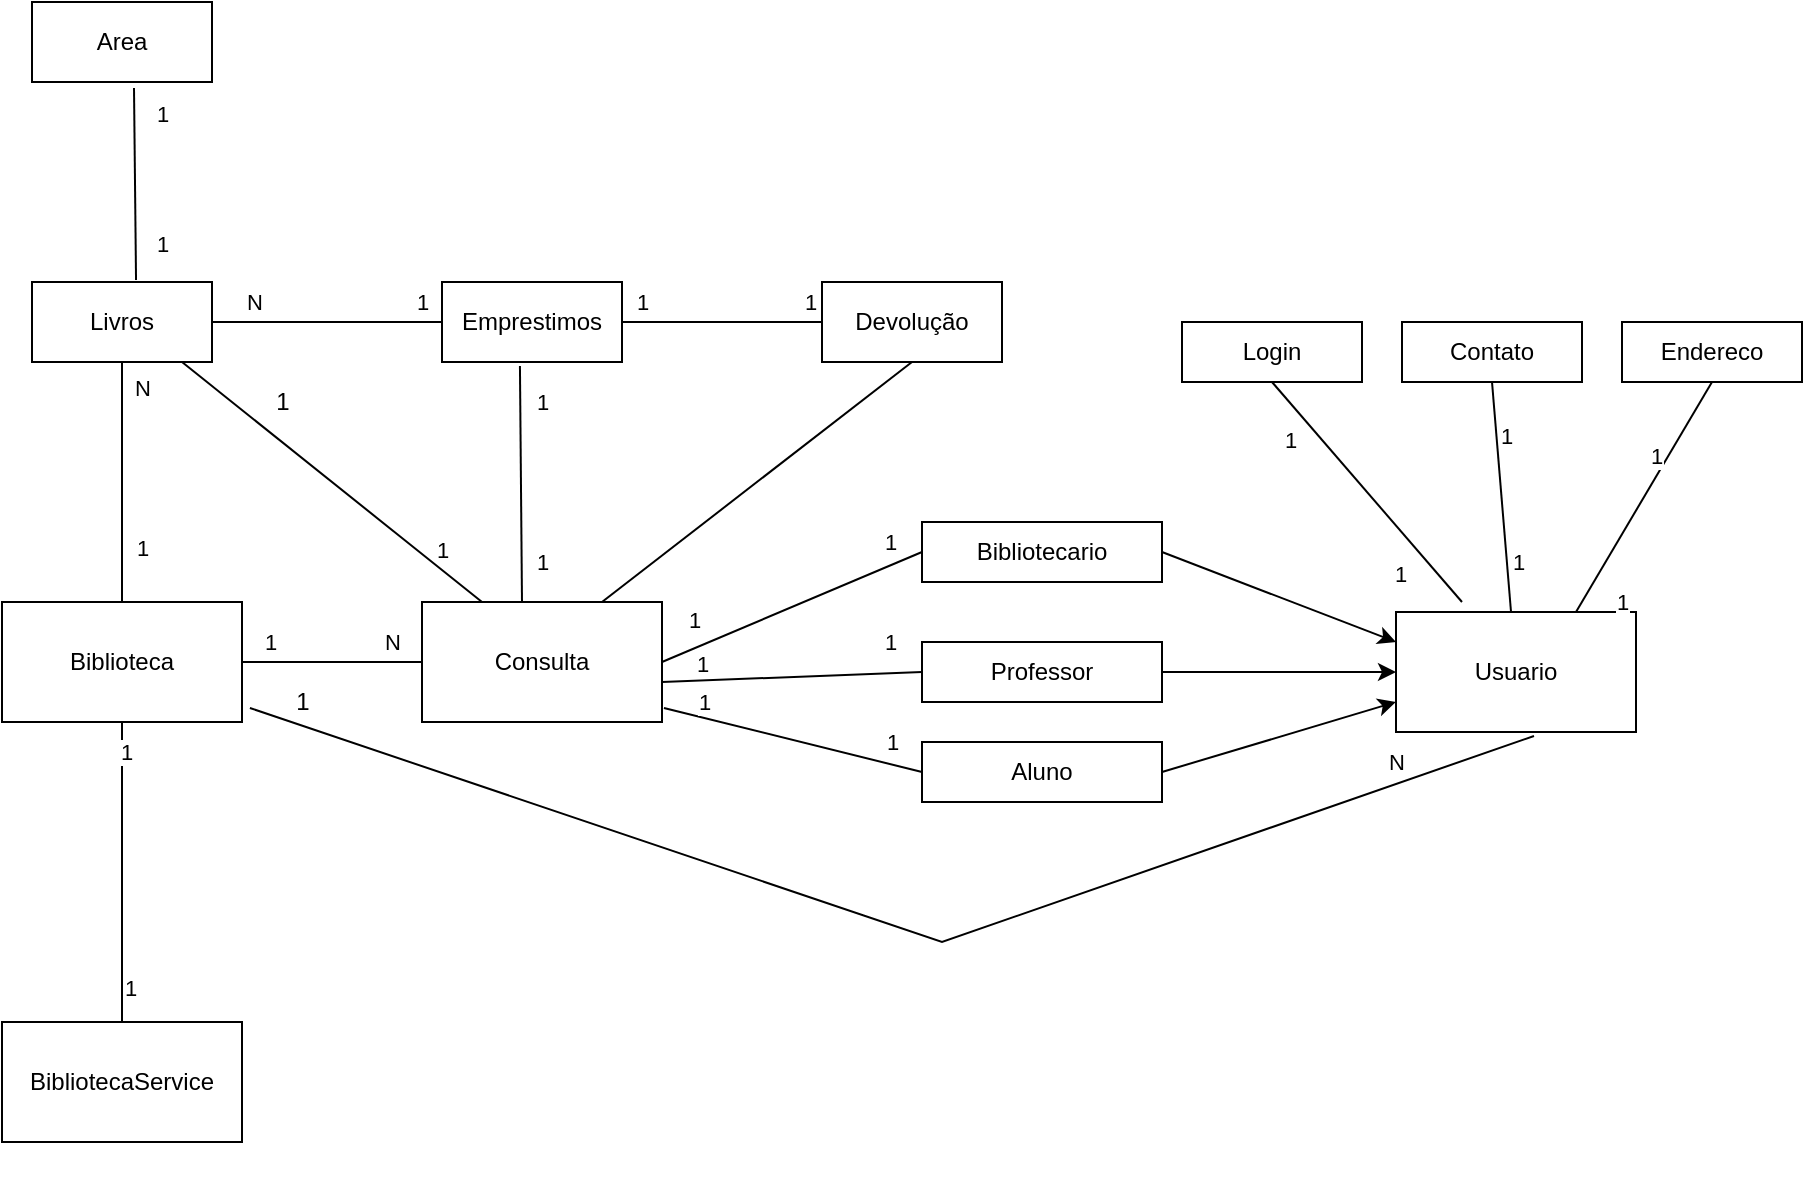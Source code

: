 <mxfile version="20.8.16" type="device"><diagram id="C5RBs43oDa-KdzZeNtuy" name="Page-1"><mxGraphModel dx="880" dy="1701" grid="1" gridSize="10" guides="1" tooltips="1" connect="1" arrows="1" fold="1" page="1" pageScale="1" pageWidth="827" pageHeight="1169" math="0" shadow="0"><root><mxCell id="WIyWlLk6GJQsqaUBKTNV-0"/><mxCell id="WIyWlLk6GJQsqaUBKTNV-1" parent="WIyWlLk6GJQsqaUBKTNV-0"/><mxCell id="1avn5ZYVqadP-0ED_pze-7" value="Biblioteca&lt;br&gt;" style="rounded=0;whiteSpace=wrap;html=1;" parent="WIyWlLk6GJQsqaUBKTNV-1" vertex="1"><mxGeometry x="10" y="100" width="120" height="60" as="geometry"/></mxCell><mxCell id="1avn5ZYVqadP-0ED_pze-8" value="Consulta" style="rounded=0;whiteSpace=wrap;html=1;" parent="WIyWlLk6GJQsqaUBKTNV-1" vertex="1"><mxGeometry x="220" y="100" width="120" height="60" as="geometry"/></mxCell><mxCell id="1avn5ZYVqadP-0ED_pze-9" value="BibliotecaService" style="rounded=0;whiteSpace=wrap;html=1;" parent="WIyWlLk6GJQsqaUBKTNV-1" vertex="1"><mxGeometry x="10" y="310" width="120" height="60" as="geometry"/></mxCell><mxCell id="1avn5ZYVqadP-0ED_pze-10" value="" style="endArrow=none;html=1;rounded=0;entryX=0.5;entryY=1;entryDx=0;entryDy=0;exitX=0.5;exitY=0;exitDx=0;exitDy=0;" parent="WIyWlLk6GJQsqaUBKTNV-1" source="1avn5ZYVqadP-0ED_pze-9" target="1avn5ZYVqadP-0ED_pze-7" edge="1"><mxGeometry width="50" height="50" relative="1" as="geometry"><mxPoint x="400" y="390" as="sourcePoint"/><mxPoint x="450" y="340" as="targetPoint"/></mxGeometry></mxCell><mxCell id="1avn5ZYVqadP-0ED_pze-11" value="1" style="edgeLabel;html=1;align=center;verticalAlign=middle;resizable=0;points=[];" parent="1avn5ZYVqadP-0ED_pze-10" vertex="1" connectable="0"><mxGeometry x="0.8" y="-2" relative="1" as="geometry"><mxPoint as="offset"/></mxGeometry></mxCell><mxCell id="1avn5ZYVqadP-0ED_pze-12" value="1" style="edgeLabel;html=1;align=center;verticalAlign=middle;resizable=0;points=[];" parent="1avn5ZYVqadP-0ED_pze-10" vertex="1" connectable="0"><mxGeometry x="-0.771" y="-4" relative="1" as="geometry"><mxPoint as="offset"/></mxGeometry></mxCell><mxCell id="1avn5ZYVqadP-0ED_pze-20" value="Bibliotecario" style="rounded=0;whiteSpace=wrap;html=1;" parent="WIyWlLk6GJQsqaUBKTNV-1" vertex="1"><mxGeometry x="470" y="60" width="120" height="30" as="geometry"/></mxCell><mxCell id="1avn5ZYVqadP-0ED_pze-21" value="Professor" style="rounded=0;whiteSpace=wrap;html=1;" parent="WIyWlLk6GJQsqaUBKTNV-1" vertex="1"><mxGeometry x="470" y="120" width="120" height="30" as="geometry"/></mxCell><mxCell id="1avn5ZYVqadP-0ED_pze-22" value="Aluno" style="rounded=0;whiteSpace=wrap;html=1;" parent="WIyWlLk6GJQsqaUBKTNV-1" vertex="1"><mxGeometry x="470" y="170" width="120" height="30" as="geometry"/></mxCell><mxCell id="1avn5ZYVqadP-0ED_pze-23" value="" style="endArrow=none;html=1;rounded=0;entryX=0;entryY=0.5;entryDx=0;entryDy=0;exitX=1;exitY=0.5;exitDx=0;exitDy=0;" parent="WIyWlLk6GJQsqaUBKTNV-1" source="1avn5ZYVqadP-0ED_pze-8" target="1avn5ZYVqadP-0ED_pze-20" edge="1"><mxGeometry width="50" height="50" relative="1" as="geometry"><mxPoint x="400" y="190" as="sourcePoint"/><mxPoint x="450" y="140" as="targetPoint"/></mxGeometry></mxCell><mxCell id="1avn5ZYVqadP-0ED_pze-24" value="1" style="edgeLabel;html=1;align=center;verticalAlign=middle;resizable=0;points=[];" parent="1avn5ZYVqadP-0ED_pze-23" vertex="1" connectable="0"><mxGeometry x="-0.753" relative="1" as="geometry"><mxPoint y="-14" as="offset"/></mxGeometry></mxCell><mxCell id="1avn5ZYVqadP-0ED_pze-25" value="1" style="edgeLabel;html=1;align=center;verticalAlign=middle;resizable=0;points=[];" parent="1avn5ZYVqadP-0ED_pze-23" vertex="1" connectable="0"><mxGeometry x="0.749" y="1" relative="1" as="geometry"><mxPoint y="-11" as="offset"/></mxGeometry></mxCell><mxCell id="1avn5ZYVqadP-0ED_pze-27" value="" style="endArrow=none;html=1;rounded=0;entryX=0;entryY=0.5;entryDx=0;entryDy=0;exitX=1;exitY=0.667;exitDx=0;exitDy=0;exitPerimeter=0;" parent="WIyWlLk6GJQsqaUBKTNV-1" source="1avn5ZYVqadP-0ED_pze-8" target="1avn5ZYVqadP-0ED_pze-21" edge="1"><mxGeometry width="50" height="50" relative="1" as="geometry"><mxPoint x="480" y="140" as="sourcePoint"/><mxPoint x="650" y="50" as="targetPoint"/></mxGeometry></mxCell><mxCell id="1avn5ZYVqadP-0ED_pze-28" value="1" style="edgeLabel;html=1;align=center;verticalAlign=middle;resizable=0;points=[];" parent="1avn5ZYVqadP-0ED_pze-27" vertex="1" connectable="0"><mxGeometry x="-0.753" relative="1" as="geometry"><mxPoint x="4" y="-9" as="offset"/></mxGeometry></mxCell><mxCell id="1avn5ZYVqadP-0ED_pze-29" value="1" style="edgeLabel;html=1;align=center;verticalAlign=middle;resizable=0;points=[];" parent="1avn5ZYVqadP-0ED_pze-27" vertex="1" connectable="0"><mxGeometry x="0.749" y="1" relative="1" as="geometry"><mxPoint y="-15" as="offset"/></mxGeometry></mxCell><mxCell id="1avn5ZYVqadP-0ED_pze-30" value="" style="endArrow=none;html=1;rounded=0;entryX=0;entryY=0.5;entryDx=0;entryDy=0;exitX=1.008;exitY=0.883;exitDx=0;exitDy=0;exitPerimeter=0;" parent="WIyWlLk6GJQsqaUBKTNV-1" source="1avn5ZYVqadP-0ED_pze-8" target="1avn5ZYVqadP-0ED_pze-22" edge="1"><mxGeometry width="50" height="50" relative="1" as="geometry"><mxPoint x="490" y="150" as="sourcePoint"/><mxPoint x="660" y="60" as="targetPoint"/></mxGeometry></mxCell><mxCell id="1avn5ZYVqadP-0ED_pze-31" value="1" style="edgeLabel;html=1;align=center;verticalAlign=middle;resizable=0;points=[];" parent="1avn5ZYVqadP-0ED_pze-30" vertex="1" connectable="0"><mxGeometry x="-0.753" relative="1" as="geometry"><mxPoint x="4" y="-7" as="offset"/></mxGeometry></mxCell><mxCell id="1avn5ZYVqadP-0ED_pze-32" value="1" style="edgeLabel;html=1;align=center;verticalAlign=middle;resizable=0;points=[];" parent="1avn5ZYVqadP-0ED_pze-30" vertex="1" connectable="0"><mxGeometry x="0.749" y="1" relative="1" as="geometry"><mxPoint y="-10" as="offset"/></mxGeometry></mxCell><mxCell id="1avn5ZYVqadP-0ED_pze-36" value="Usuario" style="rounded=0;whiteSpace=wrap;html=1;" parent="WIyWlLk6GJQsqaUBKTNV-1" vertex="1"><mxGeometry x="707" y="105" width="120" height="60" as="geometry"/></mxCell><mxCell id="1avn5ZYVqadP-0ED_pze-37" value="" style="endArrow=classic;html=1;rounded=0;entryX=0;entryY=0.75;entryDx=0;entryDy=0;exitX=1;exitY=0.5;exitDx=0;exitDy=0;" parent="WIyWlLk6GJQsqaUBKTNV-1" source="1avn5ZYVqadP-0ED_pze-22" target="1avn5ZYVqadP-0ED_pze-36" edge="1"><mxGeometry width="50" height="50" relative="1" as="geometry"><mxPoint x="610" y="290" as="sourcePoint"/><mxPoint x="890" y="170" as="targetPoint"/></mxGeometry></mxCell><mxCell id="1avn5ZYVqadP-0ED_pze-38" value="" style="endArrow=classic;html=1;rounded=0;entryX=0;entryY=0.5;entryDx=0;entryDy=0;exitX=1;exitY=0.5;exitDx=0;exitDy=0;" parent="WIyWlLk6GJQsqaUBKTNV-1" source="1avn5ZYVqadP-0ED_pze-21" target="1avn5ZYVqadP-0ED_pze-36" edge="1"><mxGeometry width="50" height="50" relative="1" as="geometry"><mxPoint x="770" y="215" as="sourcePoint"/><mxPoint x="880" y="160" as="targetPoint"/></mxGeometry></mxCell><mxCell id="1avn5ZYVqadP-0ED_pze-39" value="" style="endArrow=classic;html=1;rounded=0;entryX=0;entryY=0.25;entryDx=0;entryDy=0;exitX=1;exitY=0.5;exitDx=0;exitDy=0;" parent="WIyWlLk6GJQsqaUBKTNV-1" source="1avn5ZYVqadP-0ED_pze-20" target="1avn5ZYVqadP-0ED_pze-36" edge="1"><mxGeometry width="50" height="50" relative="1" as="geometry"><mxPoint x="780" y="225" as="sourcePoint"/><mxPoint x="890" y="170" as="targetPoint"/></mxGeometry></mxCell><mxCell id="1avn5ZYVqadP-0ED_pze-41" value="" style="endArrow=none;html=1;rounded=0;exitX=1;exitY=0.5;exitDx=0;exitDy=0;entryX=0;entryY=0.5;entryDx=0;entryDy=0;" parent="WIyWlLk6GJQsqaUBKTNV-1" source="1avn5ZYVqadP-0ED_pze-7" target="1avn5ZYVqadP-0ED_pze-8" edge="1"><mxGeometry width="50" height="50" relative="1" as="geometry"><mxPoint x="370" y="290" as="sourcePoint"/><mxPoint x="420" y="240" as="targetPoint"/></mxGeometry></mxCell><mxCell id="1avn5ZYVqadP-0ED_pze-42" value="1" style="edgeLabel;html=1;align=center;verticalAlign=middle;resizable=0;points=[];" parent="1avn5ZYVqadP-0ED_pze-41" vertex="1" connectable="0"><mxGeometry x="-0.7" y="1" relative="1" as="geometry"><mxPoint y="-9" as="offset"/></mxGeometry></mxCell><mxCell id="1avn5ZYVqadP-0ED_pze-44" value="N" style="edgeLabel;html=1;align=center;verticalAlign=middle;resizable=0;points=[];" parent="1avn5ZYVqadP-0ED_pze-41" vertex="1" connectable="0"><mxGeometry x="0.65" y="4" relative="1" as="geometry"><mxPoint y="-6" as="offset"/></mxGeometry></mxCell><mxCell id="1avn5ZYVqadP-0ED_pze-61" style="edgeStyle=orthogonalEdgeStyle;rounded=0;orthogonalLoop=1;jettySize=auto;html=1;exitX=0.5;exitY=1;exitDx=0;exitDy=0;" parent="WIyWlLk6GJQsqaUBKTNV-1" edge="1"><mxGeometry relative="1" as="geometry"><mxPoint x="280" y="380" as="sourcePoint"/><mxPoint x="280" y="380" as="targetPoint"/></mxGeometry></mxCell><mxCell id="1avn5ZYVqadP-0ED_pze-65" value="Login" style="rounded=0;whiteSpace=wrap;html=1;" parent="WIyWlLk6GJQsqaUBKTNV-1" vertex="1"><mxGeometry x="600" y="-40" width="90" height="30" as="geometry"/></mxCell><mxCell id="1avn5ZYVqadP-0ED_pze-66" value="" style="endArrow=none;html=1;rounded=0;entryX=0.5;entryY=1;entryDx=0;entryDy=0;" parent="WIyWlLk6GJQsqaUBKTNV-1" target="1avn5ZYVqadP-0ED_pze-65" edge="1"><mxGeometry width="50" height="50" relative="1" as="geometry"><mxPoint x="740" y="100" as="sourcePoint"/><mxPoint x="500" y="200" as="targetPoint"/></mxGeometry></mxCell><mxCell id="1avn5ZYVqadP-0ED_pze-69" value="1" style="edgeLabel;html=1;align=center;verticalAlign=middle;resizable=0;points=[];" parent="1avn5ZYVqadP-0ED_pze-66" vertex="1" connectable="0"><mxGeometry x="-0.569" y="-5" relative="1" as="geometry"><mxPoint x="-14" y="13" as="offset"/></mxGeometry></mxCell><mxCell id="1avn5ZYVqadP-0ED_pze-70" value="1" style="edgeLabel;html=1;align=center;verticalAlign=middle;resizable=0;points=[];" parent="1avn5ZYVqadP-0ED_pze-66" vertex="1" connectable="0"><mxGeometry x="0.538" y="-5" relative="1" as="geometry"><mxPoint x="-17" y="7" as="offset"/></mxGeometry></mxCell><mxCell id="1avn5ZYVqadP-0ED_pze-74" value="Livros" style="rounded=0;whiteSpace=wrap;html=1;" parent="WIyWlLk6GJQsqaUBKTNV-1" vertex="1"><mxGeometry x="25" y="-60" width="90" height="40" as="geometry"/></mxCell><mxCell id="1avn5ZYVqadP-0ED_pze-75" value="Emprestimos" style="rounded=0;whiteSpace=wrap;html=1;" parent="WIyWlLk6GJQsqaUBKTNV-1" vertex="1"><mxGeometry x="230" y="-60" width="90" height="40" as="geometry"/></mxCell><mxCell id="1avn5ZYVqadP-0ED_pze-76" value="Devolução" style="rounded=0;whiteSpace=wrap;html=1;" parent="WIyWlLk6GJQsqaUBKTNV-1" vertex="1"><mxGeometry x="420" y="-60" width="90" height="40" as="geometry"/></mxCell><mxCell id="1avn5ZYVqadP-0ED_pze-77" value="" style="endArrow=none;html=1;rounded=0;exitX=0.25;exitY=0;exitDx=0;exitDy=0;" parent="WIyWlLk6GJQsqaUBKTNV-1" source="1avn5ZYVqadP-0ED_pze-8" edge="1"><mxGeometry width="50" height="50" relative="1" as="geometry"><mxPoint x="510" y="50" as="sourcePoint"/><mxPoint x="100" y="-20" as="targetPoint"/></mxGeometry></mxCell><mxCell id="1avn5ZYVqadP-0ED_pze-81" value="1" style="edgeLabel;html=1;align=center;verticalAlign=middle;resizable=0;points=[];" parent="1avn5ZYVqadP-0ED_pze-77" vertex="1" connectable="0"><mxGeometry x="-0.736" y="1" relative="1" as="geometry"><mxPoint y="-11" as="offset"/></mxGeometry></mxCell><mxCell id="1avn5ZYVqadP-0ED_pze-78" value="" style="endArrow=none;html=1;rounded=0;entryX=0.433;entryY=1.05;entryDx=0;entryDy=0;entryPerimeter=0;" parent="WIyWlLk6GJQsqaUBKTNV-1" target="1avn5ZYVqadP-0ED_pze-75" edge="1"><mxGeometry width="50" height="50" relative="1" as="geometry"><mxPoint x="270" y="100" as="sourcePoint"/><mxPoint x="190" y="3" as="targetPoint"/></mxGeometry></mxCell><mxCell id="1avn5ZYVqadP-0ED_pze-83" value="1" style="edgeLabel;html=1;align=center;verticalAlign=middle;resizable=0;points=[];" parent="1avn5ZYVqadP-0ED_pze-78" vertex="1" connectable="0"><mxGeometry x="-0.746" y="-2" relative="1" as="geometry"><mxPoint x="8" y="-5" as="offset"/></mxGeometry></mxCell><mxCell id="1avn5ZYVqadP-0ED_pze-84" value="1" style="edgeLabel;html=1;align=center;verticalAlign=middle;resizable=0;points=[];" parent="1avn5ZYVqadP-0ED_pze-78" vertex="1" connectable="0"><mxGeometry x="0.728" y="-5" relative="1" as="geometry"><mxPoint x="6" y="2" as="offset"/></mxGeometry></mxCell><mxCell id="1avn5ZYVqadP-0ED_pze-79" value="" style="endArrow=none;html=1;rounded=0;exitX=0.75;exitY=0;exitDx=0;exitDy=0;entryX=0.5;entryY=1;entryDx=0;entryDy=0;" parent="WIyWlLk6GJQsqaUBKTNV-1" source="1avn5ZYVqadP-0ED_pze-8" target="1avn5ZYVqadP-0ED_pze-76" edge="1"><mxGeometry width="50" height="50" relative="1" as="geometry"><mxPoint x="270" y="120" as="sourcePoint"/><mxPoint x="166.99" y="13" as="targetPoint"/></mxGeometry></mxCell><mxCell id="1avn5ZYVqadP-0ED_pze-82" value="1" style="text;html=1;align=center;verticalAlign=middle;resizable=0;points=[];autosize=1;strokeColor=none;fillColor=none;" parent="WIyWlLk6GJQsqaUBKTNV-1" vertex="1"><mxGeometry x="135" y="-15" width="30" height="30" as="geometry"/></mxCell><mxCell id="mIBI5xh19M_gVDt2hbi3-2" value="Contato" style="rounded=0;whiteSpace=wrap;html=1;" parent="WIyWlLk6GJQsqaUBKTNV-1" vertex="1"><mxGeometry x="710" y="-40" width="90" height="30" as="geometry"/></mxCell><mxCell id="mIBI5xh19M_gVDt2hbi3-3" value="" style="endArrow=none;html=1;rounded=0;entryX=0.5;entryY=1;entryDx=0;entryDy=0;" parent="WIyWlLk6GJQsqaUBKTNV-1" source="1avn5ZYVqadP-0ED_pze-36" target="mIBI5xh19M_gVDt2hbi3-2" edge="1"><mxGeometry width="50" height="50" relative="1" as="geometry"><mxPoint x="777" y="115" as="sourcePoint"/><mxPoint x="655" as="targetPoint"/></mxGeometry></mxCell><mxCell id="mIBI5xh19M_gVDt2hbi3-4" value="1" style="edgeLabel;html=1;align=center;verticalAlign=middle;resizable=0;points=[];" parent="mIBI5xh19M_gVDt2hbi3-3" vertex="1" connectable="0"><mxGeometry x="-0.569" y="-5" relative="1" as="geometry"><mxPoint as="offset"/></mxGeometry></mxCell><mxCell id="mIBI5xh19M_gVDt2hbi3-5" value="1" style="edgeLabel;html=1;align=center;verticalAlign=middle;resizable=0;points=[];" parent="mIBI5xh19M_gVDt2hbi3-3" vertex="1" connectable="0"><mxGeometry x="0.538" y="-5" relative="1" as="geometry"><mxPoint as="offset"/></mxGeometry></mxCell><mxCell id="mIBI5xh19M_gVDt2hbi3-6" value="" style="endArrow=none;html=1;rounded=0;entryX=0.5;entryY=1;entryDx=0;entryDy=0;" parent="WIyWlLk6GJQsqaUBKTNV-1" source="1avn5ZYVqadP-0ED_pze-7" target="1avn5ZYVqadP-0ED_pze-74" edge="1"><mxGeometry width="50" height="50" relative="1" as="geometry"><mxPoint x="260" y="110" as="sourcePoint"/><mxPoint x="116" y="-7" as="targetPoint"/></mxGeometry></mxCell><mxCell id="mIBI5xh19M_gVDt2hbi3-7" value="1" style="edgeLabel;html=1;align=center;verticalAlign=middle;resizable=0;points=[];" parent="mIBI5xh19M_gVDt2hbi3-6" vertex="1" connectable="0"><mxGeometry x="-0.736" y="1" relative="1" as="geometry"><mxPoint x="11" y="-11" as="offset"/></mxGeometry></mxCell><mxCell id="mIBI5xh19M_gVDt2hbi3-9" value="N" style="edgeLabel;html=1;align=center;verticalAlign=middle;resizable=0;points=[];" parent="mIBI5xh19M_gVDt2hbi3-6" vertex="1" connectable="0"><mxGeometry x="0.787" y="-1" relative="1" as="geometry"><mxPoint x="9" as="offset"/></mxGeometry></mxCell><mxCell id="mIBI5xh19M_gVDt2hbi3-11" value="Area" style="rounded=0;whiteSpace=wrap;html=1;" parent="WIyWlLk6GJQsqaUBKTNV-1" vertex="1"><mxGeometry x="25" y="-200" width="90" height="40" as="geometry"/></mxCell><mxCell id="mIBI5xh19M_gVDt2hbi3-14" value="" style="endArrow=none;html=1;rounded=0;exitX=0.578;exitY=-0.025;exitDx=0;exitDy=0;entryX=0.9;entryY=1.075;entryDx=0;entryDy=0;entryPerimeter=0;exitPerimeter=0;" parent="WIyWlLk6GJQsqaUBKTNV-1" source="1avn5ZYVqadP-0ED_pze-74" edge="1"><mxGeometry width="50" height="50" relative="1" as="geometry"><mxPoint x="220" y="-40" as="sourcePoint"/><mxPoint x="76" y="-157" as="targetPoint"/></mxGeometry></mxCell><mxCell id="mIBI5xh19M_gVDt2hbi3-15" value="1" style="edgeLabel;html=1;align=center;verticalAlign=middle;resizable=0;points=[];" parent="mIBI5xh19M_gVDt2hbi3-14" vertex="1" connectable="0"><mxGeometry x="-0.736" y="1" relative="1" as="geometry"><mxPoint x="14" y="-6" as="offset"/></mxGeometry></mxCell><mxCell id="mIBI5xh19M_gVDt2hbi3-17" value="1" style="edgeLabel;html=1;align=center;verticalAlign=middle;resizable=0;points=[];" parent="mIBI5xh19M_gVDt2hbi3-14" vertex="1" connectable="0"><mxGeometry x="0.729" y="-3" relative="1" as="geometry"><mxPoint x="11" as="offset"/></mxGeometry></mxCell><mxCell id="mIBI5xh19M_gVDt2hbi3-18" value="" style="endArrow=none;html=1;rounded=0;entryX=1;entryY=0.5;entryDx=0;entryDy=0;exitX=0;exitY=0.5;exitDx=0;exitDy=0;" parent="WIyWlLk6GJQsqaUBKTNV-1" source="1avn5ZYVqadP-0ED_pze-75" target="1avn5ZYVqadP-0ED_pze-74" edge="1"><mxGeometry width="50" height="50" relative="1" as="geometry"><mxPoint x="80" y="110" as="sourcePoint"/><mxPoint x="80" y="-10" as="targetPoint"/></mxGeometry></mxCell><mxCell id="mIBI5xh19M_gVDt2hbi3-19" value="1" style="edgeLabel;html=1;align=center;verticalAlign=middle;resizable=0;points=[];" parent="mIBI5xh19M_gVDt2hbi3-18" vertex="1" connectable="0"><mxGeometry x="-0.736" y="1" relative="1" as="geometry"><mxPoint x="5" y="-11" as="offset"/></mxGeometry></mxCell><mxCell id="mIBI5xh19M_gVDt2hbi3-20" value="N" style="edgeLabel;html=1;align=center;verticalAlign=middle;resizable=0;points=[];" parent="mIBI5xh19M_gVDt2hbi3-18" vertex="1" connectable="0"><mxGeometry x="0.787" y="-1" relative="1" as="geometry"><mxPoint x="9" y="-9" as="offset"/></mxGeometry></mxCell><mxCell id="mIBI5xh19M_gVDt2hbi3-21" value="" style="endArrow=none;html=1;rounded=0;entryX=1;entryY=0.5;entryDx=0;entryDy=0;" parent="WIyWlLk6GJQsqaUBKTNV-1" source="1avn5ZYVqadP-0ED_pze-76" target="1avn5ZYVqadP-0ED_pze-75" edge="1"><mxGeometry width="50" height="50" relative="1" as="geometry"><mxPoint x="90" y="120" as="sourcePoint"/><mxPoint x="90" as="targetPoint"/></mxGeometry></mxCell><mxCell id="mIBI5xh19M_gVDt2hbi3-22" value="1" style="edgeLabel;html=1;align=center;verticalAlign=middle;resizable=0;points=[];" parent="mIBI5xh19M_gVDt2hbi3-21" vertex="1" connectable="0"><mxGeometry x="-0.736" y="1" relative="1" as="geometry"><mxPoint x="7" y="-11" as="offset"/></mxGeometry></mxCell><mxCell id="mIBI5xh19M_gVDt2hbi3-23" value="1" style="edgeLabel;html=1;align=center;verticalAlign=middle;resizable=0;points=[];" parent="mIBI5xh19M_gVDt2hbi3-21" vertex="1" connectable="0"><mxGeometry x="0.787" y="-1" relative="1" as="geometry"><mxPoint x="-1" y="-9" as="offset"/></mxGeometry></mxCell><mxCell id="p8BFwLn1W2mu92XNnY9--0" value="" style="endArrow=none;html=1;rounded=0;exitX=1.033;exitY=0.883;exitDx=0;exitDy=0;exitPerimeter=0;entryX=0.575;entryY=1.033;entryDx=0;entryDy=0;entryPerimeter=0;" edge="1" parent="WIyWlLk6GJQsqaUBKTNV-1" source="1avn5ZYVqadP-0ED_pze-7" target="1avn5ZYVqadP-0ED_pze-36"><mxGeometry width="50" height="50" relative="1" as="geometry"><mxPoint x="430" y="90" as="sourcePoint"/><mxPoint x="480" y="40" as="targetPoint"/><Array as="points"><mxPoint x="480" y="270"/></Array></mxGeometry></mxCell><mxCell id="p8BFwLn1W2mu92XNnY9--2" value="N" style="edgeLabel;html=1;align=center;verticalAlign=middle;resizable=0;points=[];" vertex="1" connectable="0" parent="p8BFwLn1W2mu92XNnY9--0"><mxGeometry x="0.779" y="1" relative="1" as="geometry"><mxPoint x="2" y="-11" as="offset"/></mxGeometry></mxCell><mxCell id="p8BFwLn1W2mu92XNnY9--1" value="1" style="text;html=1;align=center;verticalAlign=middle;resizable=0;points=[];autosize=1;strokeColor=none;fillColor=none;" vertex="1" parent="WIyWlLk6GJQsqaUBKTNV-1"><mxGeometry x="145" y="135" width="30" height="30" as="geometry"/></mxCell><mxCell id="p8BFwLn1W2mu92XNnY9--4" value="Endereco" style="rounded=0;whiteSpace=wrap;html=1;" vertex="1" parent="WIyWlLk6GJQsqaUBKTNV-1"><mxGeometry x="820" y="-40" width="90" height="30" as="geometry"/></mxCell><mxCell id="p8BFwLn1W2mu92XNnY9--5" value="" style="endArrow=none;html=1;rounded=0;entryX=0.5;entryY=1;entryDx=0;entryDy=0;exitX=0.75;exitY=0;exitDx=0;exitDy=0;" edge="1" parent="WIyWlLk6GJQsqaUBKTNV-1" source="1avn5ZYVqadP-0ED_pze-36" target="p8BFwLn1W2mu92XNnY9--4"><mxGeometry width="50" height="50" relative="1" as="geometry"><mxPoint x="740" y="110" as="sourcePoint"/><mxPoint x="655" as="targetPoint"/></mxGeometry></mxCell><mxCell id="p8BFwLn1W2mu92XNnY9--6" value="1" style="edgeLabel;html=1;align=center;verticalAlign=middle;resizable=0;points=[];" vertex="1" connectable="0" parent="p8BFwLn1W2mu92XNnY9--5"><mxGeometry x="-0.569" y="-5" relative="1" as="geometry"><mxPoint x="4" y="17" as="offset"/></mxGeometry></mxCell><mxCell id="p8BFwLn1W2mu92XNnY9--7" value="1" style="edgeLabel;html=1;align=center;verticalAlign=middle;resizable=0;points=[];" vertex="1" connectable="0" parent="p8BFwLn1W2mu92XNnY9--5"><mxGeometry x="0.538" y="-5" relative="1" as="geometry"><mxPoint x="-17" y="7" as="offset"/></mxGeometry></mxCell></root></mxGraphModel></diagram></mxfile>